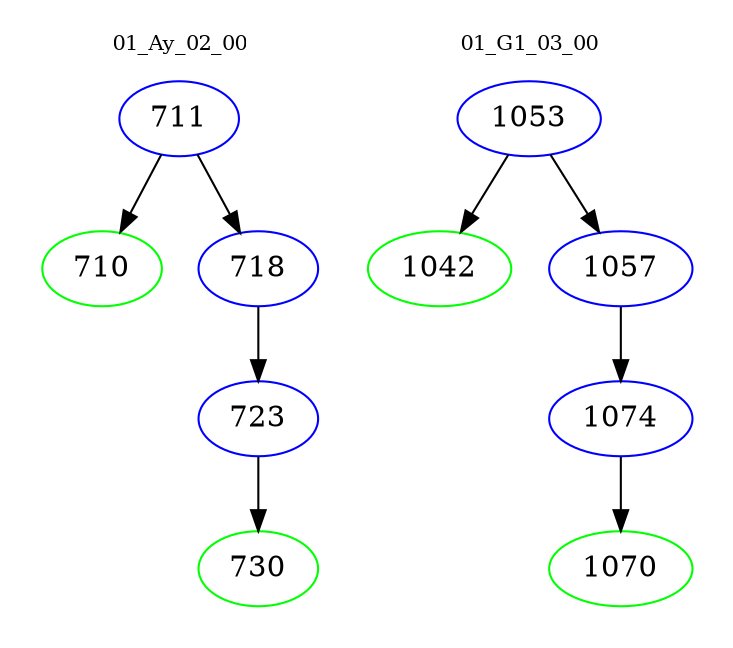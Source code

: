 digraph{
subgraph cluster_0 {
color = white
label = "01_Ay_02_00";
fontsize=10;
T0_711 [label="711", color="blue"]
T0_711 -> T0_710 [color="black"]
T0_710 [label="710", color="green"]
T0_711 -> T0_718 [color="black"]
T0_718 [label="718", color="blue"]
T0_718 -> T0_723 [color="black"]
T0_723 [label="723", color="blue"]
T0_723 -> T0_730 [color="black"]
T0_730 [label="730", color="green"]
}
subgraph cluster_1 {
color = white
label = "01_G1_03_00";
fontsize=10;
T1_1053 [label="1053", color="blue"]
T1_1053 -> T1_1042 [color="black"]
T1_1042 [label="1042", color="green"]
T1_1053 -> T1_1057 [color="black"]
T1_1057 [label="1057", color="blue"]
T1_1057 -> T1_1074 [color="black"]
T1_1074 [label="1074", color="blue"]
T1_1074 -> T1_1070 [color="black"]
T1_1070 [label="1070", color="green"]
}
}
